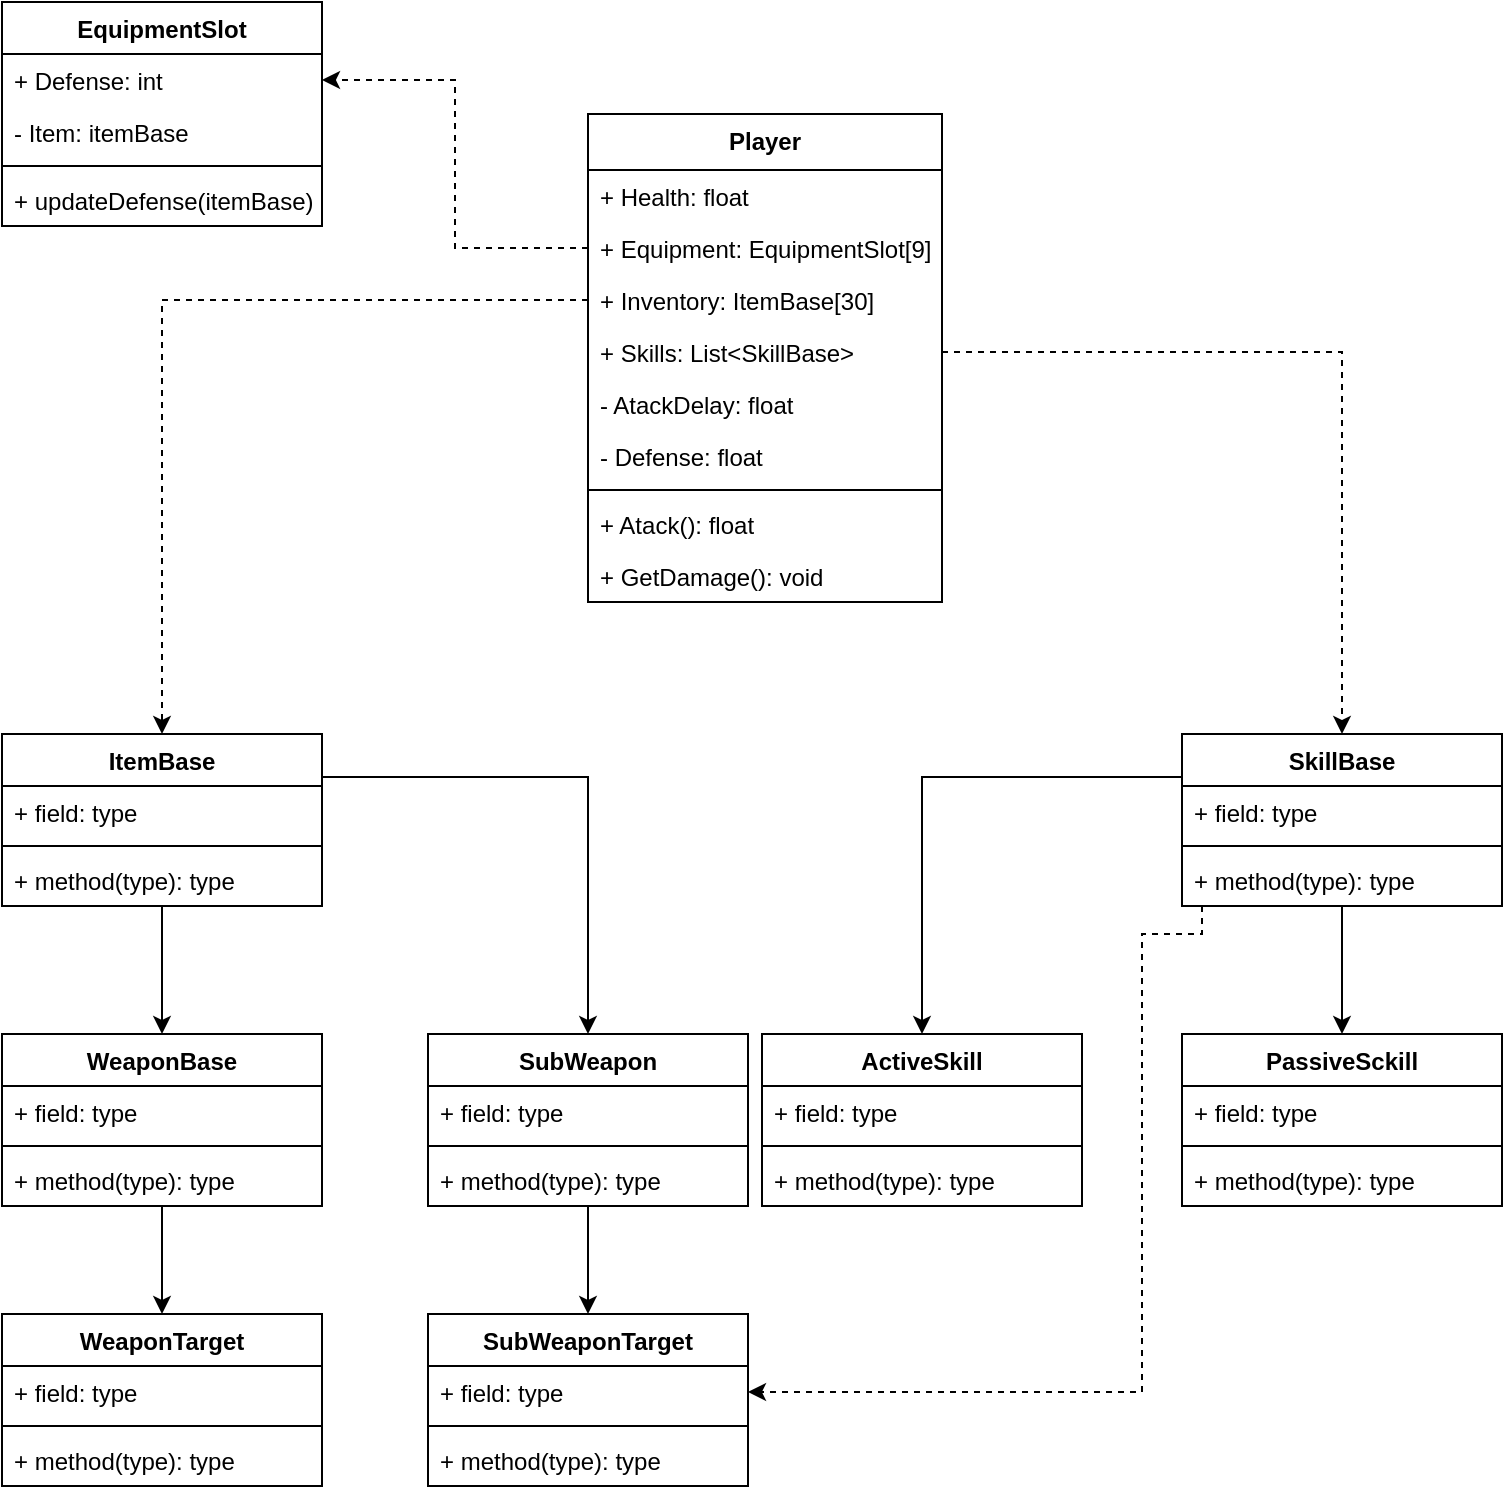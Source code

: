 <mxfile version="12.2.9" type="github" pages="1">
  <diagram id="H8IFhaGbX_Mn34hNXw0G" name="Page-1">
    <mxGraphModel dx="1463" dy="1943" grid="1" gridSize="10" guides="1" tooltips="1" connect="1" arrows="1" fold="1" page="1" pageScale="1" pageWidth="827" pageHeight="1169" math="0" shadow="0">
      <root>
        <mxCell id="0"/>
        <mxCell id="1" parent="0"/>
        <mxCell id="BPaVNomMC5HJTCO8Hj3X-1" value="Player" style="swimlane;fontStyle=1;align=center;verticalAlign=top;childLayout=stackLayout;horizontal=1;startSize=28;horizontalStack=0;resizeParent=1;resizeParentMax=0;resizeLast=0;collapsible=1;marginBottom=0;" parent="1" vertex="1">
          <mxGeometry x="333" y="-190" width="177" height="244" as="geometry"/>
        </mxCell>
        <mxCell id="BPaVNomMC5HJTCO8Hj3X-2" value="+ Health: float" style="text;strokeColor=none;fillColor=none;align=left;verticalAlign=top;spacingLeft=4;spacingRight=4;overflow=hidden;rotatable=0;points=[[0,0.5],[1,0.5]];portConstraint=eastwest;" parent="BPaVNomMC5HJTCO8Hj3X-1" vertex="1">
          <mxGeometry y="28" width="177" height="26" as="geometry"/>
        </mxCell>
        <mxCell id="857hvkK6cEc5dokzFMdj-6" value="+ Equipment: EquipmentSlot[9]" style="text;strokeColor=none;fillColor=none;align=left;verticalAlign=top;spacingLeft=4;spacingRight=4;overflow=hidden;rotatable=0;points=[[0,0.5],[1,0.5]];portConstraint=eastwest;" vertex="1" parent="BPaVNomMC5HJTCO8Hj3X-1">
          <mxGeometry y="54" width="177" height="26" as="geometry"/>
        </mxCell>
        <mxCell id="857hvkK6cEc5dokzFMdj-1" value="+ Inventory: ItemBase[30]" style="text;strokeColor=none;fillColor=none;align=left;verticalAlign=top;spacingLeft=4;spacingRight=4;overflow=hidden;rotatable=0;points=[[0,0.5],[1,0.5]];portConstraint=eastwest;" vertex="1" parent="BPaVNomMC5HJTCO8Hj3X-1">
          <mxGeometry y="80" width="177" height="26" as="geometry"/>
        </mxCell>
        <mxCell id="857hvkK6cEc5dokzFMdj-2" value="+ Skills: List&lt;SkillBase&gt;" style="text;strokeColor=none;fillColor=none;align=left;verticalAlign=top;spacingLeft=4;spacingRight=4;overflow=hidden;rotatable=0;points=[[0,0.5],[1,0.5]];portConstraint=eastwest;" vertex="1" parent="BPaVNomMC5HJTCO8Hj3X-1">
          <mxGeometry y="106" width="177" height="26" as="geometry"/>
        </mxCell>
        <mxCell id="857hvkK6cEc5dokzFMdj-3" value="- AtackDelay: float" style="text;strokeColor=none;fillColor=none;align=left;verticalAlign=top;spacingLeft=4;spacingRight=4;overflow=hidden;rotatable=0;points=[[0,0.5],[1,0.5]];portConstraint=eastwest;" vertex="1" parent="BPaVNomMC5HJTCO8Hj3X-1">
          <mxGeometry y="132" width="177" height="26" as="geometry"/>
        </mxCell>
        <mxCell id="857hvkK6cEc5dokzFMdj-5" value="- Defense: float" style="text;strokeColor=none;fillColor=none;align=left;verticalAlign=top;spacingLeft=4;spacingRight=4;overflow=hidden;rotatable=0;points=[[0,0.5],[1,0.5]];portConstraint=eastwest;" vertex="1" parent="BPaVNomMC5HJTCO8Hj3X-1">
          <mxGeometry y="158" width="177" height="26" as="geometry"/>
        </mxCell>
        <mxCell id="BPaVNomMC5HJTCO8Hj3X-3" value="" style="line;strokeWidth=1;fillColor=none;align=left;verticalAlign=middle;spacingTop=-1;spacingLeft=3;spacingRight=3;rotatable=0;labelPosition=right;points=[];portConstraint=eastwest;" parent="BPaVNomMC5HJTCO8Hj3X-1" vertex="1">
          <mxGeometry y="184" width="177" height="8" as="geometry"/>
        </mxCell>
        <mxCell id="BPaVNomMC5HJTCO8Hj3X-4" value="+ Atack(): float" style="text;strokeColor=none;fillColor=none;align=left;verticalAlign=top;spacingLeft=4;spacingRight=4;overflow=hidden;rotatable=0;points=[[0,0.5],[1,0.5]];portConstraint=eastwest;" parent="BPaVNomMC5HJTCO8Hj3X-1" vertex="1">
          <mxGeometry y="192" width="177" height="26" as="geometry"/>
        </mxCell>
        <mxCell id="857hvkK6cEc5dokzFMdj-4" value="+ GetDamage(): void" style="text;strokeColor=none;fillColor=none;align=left;verticalAlign=top;spacingLeft=4;spacingRight=4;overflow=hidden;rotatable=0;points=[[0,0.5],[1,0.5]];portConstraint=eastwest;" vertex="1" parent="BPaVNomMC5HJTCO8Hj3X-1">
          <mxGeometry y="218" width="177" height="26" as="geometry"/>
        </mxCell>
        <mxCell id="BPaVNomMC5HJTCO8Hj3X-14" style="edgeStyle=orthogonalEdgeStyle;rounded=0;orthogonalLoop=1;jettySize=auto;html=1;entryX=0.5;entryY=0;entryDx=0;entryDy=0;" parent="1" source="BPaVNomMC5HJTCO8Hj3X-5" target="BPaVNomMC5HJTCO8Hj3X-10" edge="1">
          <mxGeometry relative="1" as="geometry"/>
        </mxCell>
        <mxCell id="BPaVNomMC5HJTCO8Hj3X-5" value="WeaponBase" style="swimlane;fontStyle=1;align=center;verticalAlign=top;childLayout=stackLayout;horizontal=1;startSize=26;horizontalStack=0;resizeParent=1;resizeParentMax=0;resizeLast=0;collapsible=1;marginBottom=0;" parent="1" vertex="1">
          <mxGeometry x="40" y="270" width="160" height="86" as="geometry"/>
        </mxCell>
        <mxCell id="BPaVNomMC5HJTCO8Hj3X-6" value="+ field: type" style="text;strokeColor=none;fillColor=none;align=left;verticalAlign=top;spacingLeft=4;spacingRight=4;overflow=hidden;rotatable=0;points=[[0,0.5],[1,0.5]];portConstraint=eastwest;" parent="BPaVNomMC5HJTCO8Hj3X-5" vertex="1">
          <mxGeometry y="26" width="160" height="26" as="geometry"/>
        </mxCell>
        <mxCell id="BPaVNomMC5HJTCO8Hj3X-7" value="" style="line;strokeWidth=1;fillColor=none;align=left;verticalAlign=middle;spacingTop=-1;spacingLeft=3;spacingRight=3;rotatable=0;labelPosition=right;points=[];portConstraint=eastwest;" parent="BPaVNomMC5HJTCO8Hj3X-5" vertex="1">
          <mxGeometry y="52" width="160" height="8" as="geometry"/>
        </mxCell>
        <mxCell id="BPaVNomMC5HJTCO8Hj3X-8" value="+ method(type): type" style="text;strokeColor=none;fillColor=none;align=left;verticalAlign=top;spacingLeft=4;spacingRight=4;overflow=hidden;rotatable=0;points=[[0,0.5],[1,0.5]];portConstraint=eastwest;" parent="BPaVNomMC5HJTCO8Hj3X-5" vertex="1">
          <mxGeometry y="60" width="160" height="26" as="geometry"/>
        </mxCell>
        <mxCell id="BPaVNomMC5HJTCO8Hj3X-9" style="edgeStyle=orthogonalEdgeStyle;rounded=0;orthogonalLoop=1;jettySize=auto;html=1;entryX=0.5;entryY=0;entryDx=0;entryDy=0;dashed=1;exitX=0;exitY=0.5;exitDx=0;exitDy=0;" parent="1" source="857hvkK6cEc5dokzFMdj-1" target="BPaVNomMC5HJTCO8Hj3X-15" edge="1">
          <mxGeometry relative="1" as="geometry">
            <mxPoint x="210" y="-70" as="sourcePoint"/>
            <Array as="points">
              <mxPoint x="120" y="-97"/>
            </Array>
          </mxGeometry>
        </mxCell>
        <mxCell id="BPaVNomMC5HJTCO8Hj3X-10" value="WeaponTarget" style="swimlane;fontStyle=1;align=center;verticalAlign=top;childLayout=stackLayout;horizontal=1;startSize=26;horizontalStack=0;resizeParent=1;resizeParentMax=0;resizeLast=0;collapsible=1;marginBottom=0;" parent="1" vertex="1">
          <mxGeometry x="40" y="410" width="160" height="86" as="geometry"/>
        </mxCell>
        <mxCell id="BPaVNomMC5HJTCO8Hj3X-11" value="+ field: type" style="text;strokeColor=none;fillColor=none;align=left;verticalAlign=top;spacingLeft=4;spacingRight=4;overflow=hidden;rotatable=0;points=[[0,0.5],[1,0.5]];portConstraint=eastwest;" parent="BPaVNomMC5HJTCO8Hj3X-10" vertex="1">
          <mxGeometry y="26" width="160" height="26" as="geometry"/>
        </mxCell>
        <mxCell id="BPaVNomMC5HJTCO8Hj3X-12" value="" style="line;strokeWidth=1;fillColor=none;align=left;verticalAlign=middle;spacingTop=-1;spacingLeft=3;spacingRight=3;rotatable=0;labelPosition=right;points=[];portConstraint=eastwest;" parent="BPaVNomMC5HJTCO8Hj3X-10" vertex="1">
          <mxGeometry y="52" width="160" height="8" as="geometry"/>
        </mxCell>
        <mxCell id="BPaVNomMC5HJTCO8Hj3X-13" value="+ method(type): type" style="text;strokeColor=none;fillColor=none;align=left;verticalAlign=top;spacingLeft=4;spacingRight=4;overflow=hidden;rotatable=0;points=[[0,0.5],[1,0.5]];portConstraint=eastwest;" parent="BPaVNomMC5HJTCO8Hj3X-10" vertex="1">
          <mxGeometry y="60" width="160" height="26" as="geometry"/>
        </mxCell>
        <mxCell id="BPaVNomMC5HJTCO8Hj3X-19" style="edgeStyle=orthogonalEdgeStyle;rounded=0;orthogonalLoop=1;jettySize=auto;html=1;entryX=0.5;entryY=0;entryDx=0;entryDy=0;" parent="1" source="BPaVNomMC5HJTCO8Hj3X-15" target="BPaVNomMC5HJTCO8Hj3X-5" edge="1">
          <mxGeometry relative="1" as="geometry"/>
        </mxCell>
        <mxCell id="BPaVNomMC5HJTCO8Hj3X-24" style="edgeStyle=orthogonalEdgeStyle;rounded=0;orthogonalLoop=1;jettySize=auto;html=1;exitX=1;exitY=0.25;exitDx=0;exitDy=0;entryX=0.5;entryY=0;entryDx=0;entryDy=0;" parent="1" source="BPaVNomMC5HJTCO8Hj3X-15" target="BPaVNomMC5HJTCO8Hj3X-20" edge="1">
          <mxGeometry relative="1" as="geometry"/>
        </mxCell>
        <mxCell id="BPaVNomMC5HJTCO8Hj3X-15" value="ItemBase" style="swimlane;fontStyle=1;align=center;verticalAlign=top;childLayout=stackLayout;horizontal=1;startSize=26;horizontalStack=0;resizeParent=1;resizeParentMax=0;resizeLast=0;collapsible=1;marginBottom=0;" parent="1" vertex="1">
          <mxGeometry x="40" y="120" width="160" height="86" as="geometry"/>
        </mxCell>
        <mxCell id="BPaVNomMC5HJTCO8Hj3X-16" value="+ field: type" style="text;strokeColor=none;fillColor=none;align=left;verticalAlign=top;spacingLeft=4;spacingRight=4;overflow=hidden;rotatable=0;points=[[0,0.5],[1,0.5]];portConstraint=eastwest;" parent="BPaVNomMC5HJTCO8Hj3X-15" vertex="1">
          <mxGeometry y="26" width="160" height="26" as="geometry"/>
        </mxCell>
        <mxCell id="BPaVNomMC5HJTCO8Hj3X-17" value="" style="line;strokeWidth=1;fillColor=none;align=left;verticalAlign=middle;spacingTop=-1;spacingLeft=3;spacingRight=3;rotatable=0;labelPosition=right;points=[];portConstraint=eastwest;" parent="BPaVNomMC5HJTCO8Hj3X-15" vertex="1">
          <mxGeometry y="52" width="160" height="8" as="geometry"/>
        </mxCell>
        <mxCell id="BPaVNomMC5HJTCO8Hj3X-18" value="+ method(type): type" style="text;strokeColor=none;fillColor=none;align=left;verticalAlign=top;spacingLeft=4;spacingRight=4;overflow=hidden;rotatable=0;points=[[0,0.5],[1,0.5]];portConstraint=eastwest;" parent="BPaVNomMC5HJTCO8Hj3X-15" vertex="1">
          <mxGeometry y="60" width="160" height="26" as="geometry"/>
        </mxCell>
        <mxCell id="BPaVNomMC5HJTCO8Hj3X-29" style="edgeStyle=orthogonalEdgeStyle;rounded=0;orthogonalLoop=1;jettySize=auto;html=1;entryX=0.5;entryY=0;entryDx=0;entryDy=0;" parent="1" source="BPaVNomMC5HJTCO8Hj3X-20" target="BPaVNomMC5HJTCO8Hj3X-25" edge="1">
          <mxGeometry relative="1" as="geometry"/>
        </mxCell>
        <mxCell id="BPaVNomMC5HJTCO8Hj3X-20" value="SubWeapon" style="swimlane;fontStyle=1;align=center;verticalAlign=top;childLayout=stackLayout;horizontal=1;startSize=26;horizontalStack=0;resizeParent=1;resizeParentMax=0;resizeLast=0;collapsible=1;marginBottom=0;" parent="1" vertex="1">
          <mxGeometry x="253" y="270" width="160" height="86" as="geometry"/>
        </mxCell>
        <mxCell id="BPaVNomMC5HJTCO8Hj3X-21" value="+ field: type" style="text;strokeColor=none;fillColor=none;align=left;verticalAlign=top;spacingLeft=4;spacingRight=4;overflow=hidden;rotatable=0;points=[[0,0.5],[1,0.5]];portConstraint=eastwest;" parent="BPaVNomMC5HJTCO8Hj3X-20" vertex="1">
          <mxGeometry y="26" width="160" height="26" as="geometry"/>
        </mxCell>
        <mxCell id="BPaVNomMC5HJTCO8Hj3X-22" value="" style="line;strokeWidth=1;fillColor=none;align=left;verticalAlign=middle;spacingTop=-1;spacingLeft=3;spacingRight=3;rotatable=0;labelPosition=right;points=[];portConstraint=eastwest;" parent="BPaVNomMC5HJTCO8Hj3X-20" vertex="1">
          <mxGeometry y="52" width="160" height="8" as="geometry"/>
        </mxCell>
        <mxCell id="BPaVNomMC5HJTCO8Hj3X-23" value="+ method(type): type" style="text;strokeColor=none;fillColor=none;align=left;verticalAlign=top;spacingLeft=4;spacingRight=4;overflow=hidden;rotatable=0;points=[[0,0.5],[1,0.5]];portConstraint=eastwest;" parent="BPaVNomMC5HJTCO8Hj3X-20" vertex="1">
          <mxGeometry y="60" width="160" height="26" as="geometry"/>
        </mxCell>
        <mxCell id="BPaVNomMC5HJTCO8Hj3X-25" value="SubWeaponTarget" style="swimlane;fontStyle=1;align=center;verticalAlign=top;childLayout=stackLayout;horizontal=1;startSize=26;horizontalStack=0;resizeParent=1;resizeParentMax=0;resizeLast=0;collapsible=1;marginBottom=0;" parent="1" vertex="1">
          <mxGeometry x="253" y="410" width="160" height="86" as="geometry"/>
        </mxCell>
        <mxCell id="BPaVNomMC5HJTCO8Hj3X-26" value="+ field: type" style="text;strokeColor=none;fillColor=none;align=left;verticalAlign=top;spacingLeft=4;spacingRight=4;overflow=hidden;rotatable=0;points=[[0,0.5],[1,0.5]];portConstraint=eastwest;" parent="BPaVNomMC5HJTCO8Hj3X-25" vertex="1">
          <mxGeometry y="26" width="160" height="26" as="geometry"/>
        </mxCell>
        <mxCell id="BPaVNomMC5HJTCO8Hj3X-27" value="" style="line;strokeWidth=1;fillColor=none;align=left;verticalAlign=middle;spacingTop=-1;spacingLeft=3;spacingRight=3;rotatable=0;labelPosition=right;points=[];portConstraint=eastwest;" parent="BPaVNomMC5HJTCO8Hj3X-25" vertex="1">
          <mxGeometry y="52" width="160" height="8" as="geometry"/>
        </mxCell>
        <mxCell id="BPaVNomMC5HJTCO8Hj3X-28" value="+ method(type): type" style="text;strokeColor=none;fillColor=none;align=left;verticalAlign=top;spacingLeft=4;spacingRight=4;overflow=hidden;rotatable=0;points=[[0,0.5],[1,0.5]];portConstraint=eastwest;" parent="BPaVNomMC5HJTCO8Hj3X-25" vertex="1">
          <mxGeometry y="60" width="160" height="26" as="geometry"/>
        </mxCell>
        <mxCell id="WpQg5ETB5lan9R3oBPe6-10" style="edgeStyle=orthogonalEdgeStyle;rounded=0;orthogonalLoop=1;jettySize=auto;html=1;exitX=0;exitY=0.25;exitDx=0;exitDy=0;entryX=0.5;entryY=0;entryDx=0;entryDy=0;" parent="1" source="WpQg5ETB5lan9R3oBPe6-1" target="WpQg5ETB5lan9R3oBPe6-6" edge="1">
          <mxGeometry relative="1" as="geometry"/>
        </mxCell>
        <mxCell id="WpQg5ETB5lan9R3oBPe6-15" style="edgeStyle=orthogonalEdgeStyle;rounded=0;orthogonalLoop=1;jettySize=auto;html=1;entryX=0.5;entryY=0;entryDx=0;entryDy=0;" parent="1" source="WpQg5ETB5lan9R3oBPe6-1" target="WpQg5ETB5lan9R3oBPe6-11" edge="1">
          <mxGeometry relative="1" as="geometry"/>
        </mxCell>
        <mxCell id="WpQg5ETB5lan9R3oBPe6-1" value="SkillBase" style="swimlane;fontStyle=1;align=center;verticalAlign=top;childLayout=stackLayout;horizontal=1;startSize=26;horizontalStack=0;resizeParent=1;resizeParentMax=0;resizeLast=0;collapsible=1;marginBottom=0;" parent="1" vertex="1">
          <mxGeometry x="630" y="120" width="160" height="86" as="geometry"/>
        </mxCell>
        <mxCell id="WpQg5ETB5lan9R3oBPe6-2" value="+ field: type" style="text;strokeColor=none;fillColor=none;align=left;verticalAlign=top;spacingLeft=4;spacingRight=4;overflow=hidden;rotatable=0;points=[[0,0.5],[1,0.5]];portConstraint=eastwest;" parent="WpQg5ETB5lan9R3oBPe6-1" vertex="1">
          <mxGeometry y="26" width="160" height="26" as="geometry"/>
        </mxCell>
        <mxCell id="WpQg5ETB5lan9R3oBPe6-3" value="" style="line;strokeWidth=1;fillColor=none;align=left;verticalAlign=middle;spacingTop=-1;spacingLeft=3;spacingRight=3;rotatable=0;labelPosition=right;points=[];portConstraint=eastwest;" parent="WpQg5ETB5lan9R3oBPe6-1" vertex="1">
          <mxGeometry y="52" width="160" height="8" as="geometry"/>
        </mxCell>
        <mxCell id="WpQg5ETB5lan9R3oBPe6-4" value="+ method(type): type" style="text;strokeColor=none;fillColor=none;align=left;verticalAlign=top;spacingLeft=4;spacingRight=4;overflow=hidden;rotatable=0;points=[[0,0.5],[1,0.5]];portConstraint=eastwest;" parent="WpQg5ETB5lan9R3oBPe6-1" vertex="1">
          <mxGeometry y="60" width="160" height="26" as="geometry"/>
        </mxCell>
        <mxCell id="WpQg5ETB5lan9R3oBPe6-5" style="edgeStyle=orthogonalEdgeStyle;rounded=0;orthogonalLoop=1;jettySize=auto;html=1;exitX=1;exitY=0.5;exitDx=0;exitDy=0;entryX=0.5;entryY=0;entryDx=0;entryDy=0;dashed=1;" parent="1" source="857hvkK6cEc5dokzFMdj-2" target="WpQg5ETB5lan9R3oBPe6-1" edge="1">
          <mxGeometry relative="1" as="geometry"/>
        </mxCell>
        <mxCell id="WpQg5ETB5lan9R3oBPe6-16" style="edgeStyle=orthogonalEdgeStyle;rounded=0;orthogonalLoop=1;jettySize=auto;html=1;entryX=1;entryY=0.5;entryDx=0;entryDy=0;dashed=1;" parent="1" source="WpQg5ETB5lan9R3oBPe6-1" target="BPaVNomMC5HJTCO8Hj3X-26" edge="1">
          <mxGeometry relative="1" as="geometry">
            <Array as="points">
              <mxPoint x="640" y="220"/>
              <mxPoint x="610" y="220"/>
              <mxPoint x="610" y="449"/>
            </Array>
          </mxGeometry>
        </mxCell>
        <mxCell id="WpQg5ETB5lan9R3oBPe6-6" value="ActiveSkill" style="swimlane;fontStyle=1;align=center;verticalAlign=top;childLayout=stackLayout;horizontal=1;startSize=26;horizontalStack=0;resizeParent=1;resizeParentMax=0;resizeLast=0;collapsible=1;marginBottom=0;" parent="1" vertex="1">
          <mxGeometry x="420" y="270" width="160" height="86" as="geometry"/>
        </mxCell>
        <mxCell id="WpQg5ETB5lan9R3oBPe6-7" value="+ field: type" style="text;strokeColor=none;fillColor=none;align=left;verticalAlign=top;spacingLeft=4;spacingRight=4;overflow=hidden;rotatable=0;points=[[0,0.5],[1,0.5]];portConstraint=eastwest;" parent="WpQg5ETB5lan9R3oBPe6-6" vertex="1">
          <mxGeometry y="26" width="160" height="26" as="geometry"/>
        </mxCell>
        <mxCell id="WpQg5ETB5lan9R3oBPe6-8" value="" style="line;strokeWidth=1;fillColor=none;align=left;verticalAlign=middle;spacingTop=-1;spacingLeft=3;spacingRight=3;rotatable=0;labelPosition=right;points=[];portConstraint=eastwest;" parent="WpQg5ETB5lan9R3oBPe6-6" vertex="1">
          <mxGeometry y="52" width="160" height="8" as="geometry"/>
        </mxCell>
        <mxCell id="WpQg5ETB5lan9R3oBPe6-9" value="+ method(type): type" style="text;strokeColor=none;fillColor=none;align=left;verticalAlign=top;spacingLeft=4;spacingRight=4;overflow=hidden;rotatable=0;points=[[0,0.5],[1,0.5]];portConstraint=eastwest;" parent="WpQg5ETB5lan9R3oBPe6-6" vertex="1">
          <mxGeometry y="60" width="160" height="26" as="geometry"/>
        </mxCell>
        <mxCell id="WpQg5ETB5lan9R3oBPe6-11" value="PassiveSckill" style="swimlane;fontStyle=1;align=center;verticalAlign=top;childLayout=stackLayout;horizontal=1;startSize=26;horizontalStack=0;resizeParent=1;resizeParentMax=0;resizeLast=0;collapsible=1;marginBottom=0;" parent="1" vertex="1">
          <mxGeometry x="630" y="270" width="160" height="86" as="geometry"/>
        </mxCell>
        <mxCell id="WpQg5ETB5lan9R3oBPe6-12" value="+ field: type" style="text;strokeColor=none;fillColor=none;align=left;verticalAlign=top;spacingLeft=4;spacingRight=4;overflow=hidden;rotatable=0;points=[[0,0.5],[1,0.5]];portConstraint=eastwest;" parent="WpQg5ETB5lan9R3oBPe6-11" vertex="1">
          <mxGeometry y="26" width="160" height="26" as="geometry"/>
        </mxCell>
        <mxCell id="WpQg5ETB5lan9R3oBPe6-13" value="" style="line;strokeWidth=1;fillColor=none;align=left;verticalAlign=middle;spacingTop=-1;spacingLeft=3;spacingRight=3;rotatable=0;labelPosition=right;points=[];portConstraint=eastwest;" parent="WpQg5ETB5lan9R3oBPe6-11" vertex="1">
          <mxGeometry y="52" width="160" height="8" as="geometry"/>
        </mxCell>
        <mxCell id="WpQg5ETB5lan9R3oBPe6-14" value="+ method(type): type" style="text;strokeColor=none;fillColor=none;align=left;verticalAlign=top;spacingLeft=4;spacingRight=4;overflow=hidden;rotatable=0;points=[[0,0.5],[1,0.5]];portConstraint=eastwest;" parent="WpQg5ETB5lan9R3oBPe6-11" vertex="1">
          <mxGeometry y="60" width="160" height="26" as="geometry"/>
        </mxCell>
        <mxCell id="857hvkK6cEc5dokzFMdj-7" value="EquipmentSlot&#xa;" style="swimlane;fontStyle=1;align=center;verticalAlign=top;childLayout=stackLayout;horizontal=1;startSize=26;horizontalStack=0;resizeParent=1;resizeParentMax=0;resizeLast=0;collapsible=1;marginBottom=0;" vertex="1" parent="1">
          <mxGeometry x="40" y="-246" width="160" height="112" as="geometry"/>
        </mxCell>
        <mxCell id="857hvkK6cEc5dokzFMdj-8" value="+ Defense: int" style="text;strokeColor=none;fillColor=none;align=left;verticalAlign=top;spacingLeft=4;spacingRight=4;overflow=hidden;rotatable=0;points=[[0,0.5],[1,0.5]];portConstraint=eastwest;" vertex="1" parent="857hvkK6cEc5dokzFMdj-7">
          <mxGeometry y="26" width="160" height="26" as="geometry"/>
        </mxCell>
        <mxCell id="857hvkK6cEc5dokzFMdj-11" value="- Item: itemBase&#xa;" style="text;strokeColor=none;fillColor=none;align=left;verticalAlign=top;spacingLeft=4;spacingRight=4;overflow=hidden;rotatable=0;points=[[0,0.5],[1,0.5]];portConstraint=eastwest;" vertex="1" parent="857hvkK6cEc5dokzFMdj-7">
          <mxGeometry y="52" width="160" height="26" as="geometry"/>
        </mxCell>
        <mxCell id="857hvkK6cEc5dokzFMdj-9" value="" style="line;strokeWidth=1;fillColor=none;align=left;verticalAlign=middle;spacingTop=-1;spacingLeft=3;spacingRight=3;rotatable=0;labelPosition=right;points=[];portConstraint=eastwest;" vertex="1" parent="857hvkK6cEc5dokzFMdj-7">
          <mxGeometry y="78" width="160" height="8" as="geometry"/>
        </mxCell>
        <mxCell id="857hvkK6cEc5dokzFMdj-10" value="+ updateDefense(itemBase)" style="text;strokeColor=none;fillColor=none;align=left;verticalAlign=top;spacingLeft=4;spacingRight=4;overflow=hidden;rotatable=0;points=[[0,0.5],[1,0.5]];portConstraint=eastwest;" vertex="1" parent="857hvkK6cEc5dokzFMdj-7">
          <mxGeometry y="86" width="160" height="26" as="geometry"/>
        </mxCell>
        <mxCell id="857hvkK6cEc5dokzFMdj-13" style="edgeStyle=orthogonalEdgeStyle;rounded=0;orthogonalLoop=1;jettySize=auto;html=1;entryX=1;entryY=0.5;entryDx=0;entryDy=0;dashed=1;" edge="1" parent="1" source="857hvkK6cEc5dokzFMdj-6" target="857hvkK6cEc5dokzFMdj-8">
          <mxGeometry relative="1" as="geometry"/>
        </mxCell>
      </root>
    </mxGraphModel>
  </diagram>
</mxfile>
